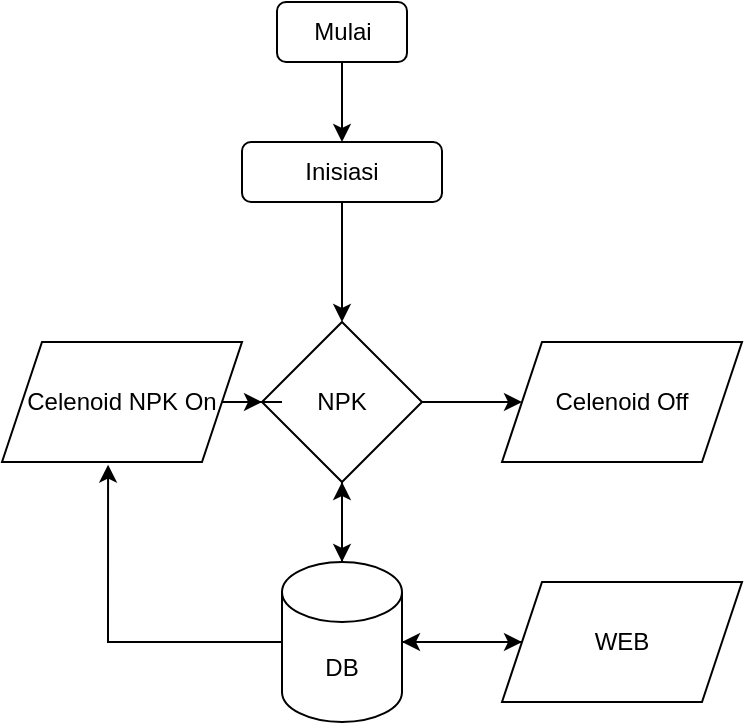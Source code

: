 <mxfile version="20.8.16" type="device"><diagram name="Page-1" id="RQFepmtO4bBNgIdKuS8h"><mxGraphModel dx="979" dy="470" grid="1" gridSize="10" guides="1" tooltips="1" connect="1" arrows="1" fold="1" page="1" pageScale="1" pageWidth="850" pageHeight="1100" math="0" shadow="0"><root><mxCell id="0"/><mxCell id="1" parent="0"/><mxCell id="J2m0PmuqygqqJdjrQmnc-21" style="edgeStyle=orthogonalEdgeStyle;rounded=0;orthogonalLoop=1;jettySize=auto;html=1;entryX=0.5;entryY=0;entryDx=0;entryDy=0;" edge="1" parent="1" source="J2m0PmuqygqqJdjrQmnc-22" target="J2m0PmuqygqqJdjrQmnc-24"><mxGeometry relative="1" as="geometry"/></mxCell><mxCell id="J2m0PmuqygqqJdjrQmnc-22" value="Mulai" style="rounded=1;whiteSpace=wrap;html=1;" vertex="1" parent="1"><mxGeometry x="357.5" y="130" width="65" height="30" as="geometry"/></mxCell><mxCell id="J2m0PmuqygqqJdjrQmnc-23" style="edgeStyle=orthogonalEdgeStyle;rounded=0;orthogonalLoop=1;jettySize=auto;html=1;entryX=0.5;entryY=0;entryDx=0;entryDy=0;" edge="1" parent="1" source="J2m0PmuqygqqJdjrQmnc-24" target="J2m0PmuqygqqJdjrQmnc-27"><mxGeometry relative="1" as="geometry"/></mxCell><mxCell id="J2m0PmuqygqqJdjrQmnc-24" value="Inisiasi" style="rounded=1;whiteSpace=wrap;html=1;" vertex="1" parent="1"><mxGeometry x="340" y="200" width="100" height="30" as="geometry"/></mxCell><mxCell id="J2m0PmuqygqqJdjrQmnc-25" style="edgeStyle=orthogonalEdgeStyle;rounded=0;orthogonalLoop=1;jettySize=auto;html=1;entryX=0.5;entryY=0;entryDx=0;entryDy=0;entryPerimeter=0;" edge="1" parent="1" source="J2m0PmuqygqqJdjrQmnc-27" target="J2m0PmuqygqqJdjrQmnc-31"><mxGeometry relative="1" as="geometry"/></mxCell><mxCell id="J2m0PmuqygqqJdjrQmnc-26" style="edgeStyle=orthogonalEdgeStyle;rounded=0;orthogonalLoop=1;jettySize=auto;html=1;entryX=0;entryY=0.5;entryDx=0;entryDy=0;" edge="1" parent="1" source="J2m0PmuqygqqJdjrQmnc-27" target="J2m0PmuqygqqJdjrQmnc-36"><mxGeometry relative="1" as="geometry"/></mxCell><mxCell id="J2m0PmuqygqqJdjrQmnc-27" value="NPK" style="rhombus;whiteSpace=wrap;html=1;" vertex="1" parent="1"><mxGeometry x="350" y="290" width="80" height="80" as="geometry"/></mxCell><mxCell id="J2m0PmuqygqqJdjrQmnc-28" style="edgeStyle=orthogonalEdgeStyle;rounded=0;orthogonalLoop=1;jettySize=auto;html=1;entryX=0.5;entryY=1;entryDx=0;entryDy=0;" edge="1" parent="1" source="J2m0PmuqygqqJdjrQmnc-31" target="J2m0PmuqygqqJdjrQmnc-27"><mxGeometry relative="1" as="geometry"/></mxCell><mxCell id="J2m0PmuqygqqJdjrQmnc-29" style="edgeStyle=orthogonalEdgeStyle;rounded=0;orthogonalLoop=1;jettySize=auto;html=1;entryX=0.442;entryY=1.022;entryDx=0;entryDy=0;entryPerimeter=0;" edge="1" parent="1" source="J2m0PmuqygqqJdjrQmnc-31" target="J2m0PmuqygqqJdjrQmnc-35"><mxGeometry relative="1" as="geometry"/></mxCell><mxCell id="J2m0PmuqygqqJdjrQmnc-30" style="edgeStyle=orthogonalEdgeStyle;rounded=0;orthogonalLoop=1;jettySize=auto;html=1;entryX=0;entryY=0.5;entryDx=0;entryDy=0;" edge="1" parent="1" source="J2m0PmuqygqqJdjrQmnc-31" target="J2m0PmuqygqqJdjrQmnc-33"><mxGeometry relative="1" as="geometry"/></mxCell><mxCell id="J2m0PmuqygqqJdjrQmnc-31" value="DB" style="shape=cylinder3;whiteSpace=wrap;html=1;boundedLbl=1;backgroundOutline=1;size=15;" vertex="1" parent="1"><mxGeometry x="360" y="410" width="60" height="80" as="geometry"/></mxCell><mxCell id="J2m0PmuqygqqJdjrQmnc-32" style="edgeStyle=orthogonalEdgeStyle;rounded=0;orthogonalLoop=1;jettySize=auto;html=1;entryX=1;entryY=0.5;entryDx=0;entryDy=0;entryPerimeter=0;" edge="1" parent="1" source="J2m0PmuqygqqJdjrQmnc-33" target="J2m0PmuqygqqJdjrQmnc-31"><mxGeometry relative="1" as="geometry"/></mxCell><mxCell id="J2m0PmuqygqqJdjrQmnc-33" value="WEB" style="shape=parallelogram;perimeter=parallelogramPerimeter;whiteSpace=wrap;html=1;fixedSize=1;" vertex="1" parent="1"><mxGeometry x="470" y="420" width="120" height="60" as="geometry"/></mxCell><mxCell id="J2m0PmuqygqqJdjrQmnc-34" style="edgeStyle=orthogonalEdgeStyle;rounded=0;orthogonalLoop=1;jettySize=auto;html=1;" edge="1" parent="1" source="J2m0PmuqygqqJdjrQmnc-35" target="J2m0PmuqygqqJdjrQmnc-27"><mxGeometry relative="1" as="geometry"/></mxCell><mxCell id="J2m0PmuqygqqJdjrQmnc-35" value="Celenoid NPK On" style="shape=parallelogram;perimeter=parallelogramPerimeter;whiteSpace=wrap;html=1;fixedSize=1;" vertex="1" parent="1"><mxGeometry x="220" y="300" width="120" height="60" as="geometry"/></mxCell><mxCell id="J2m0PmuqygqqJdjrQmnc-36" value="Celenoid Off" style="shape=parallelogram;perimeter=parallelogramPerimeter;whiteSpace=wrap;html=1;fixedSize=1;" vertex="1" parent="1"><mxGeometry x="470" y="300" width="120" height="60" as="geometry"/></mxCell></root></mxGraphModel></diagram></mxfile>